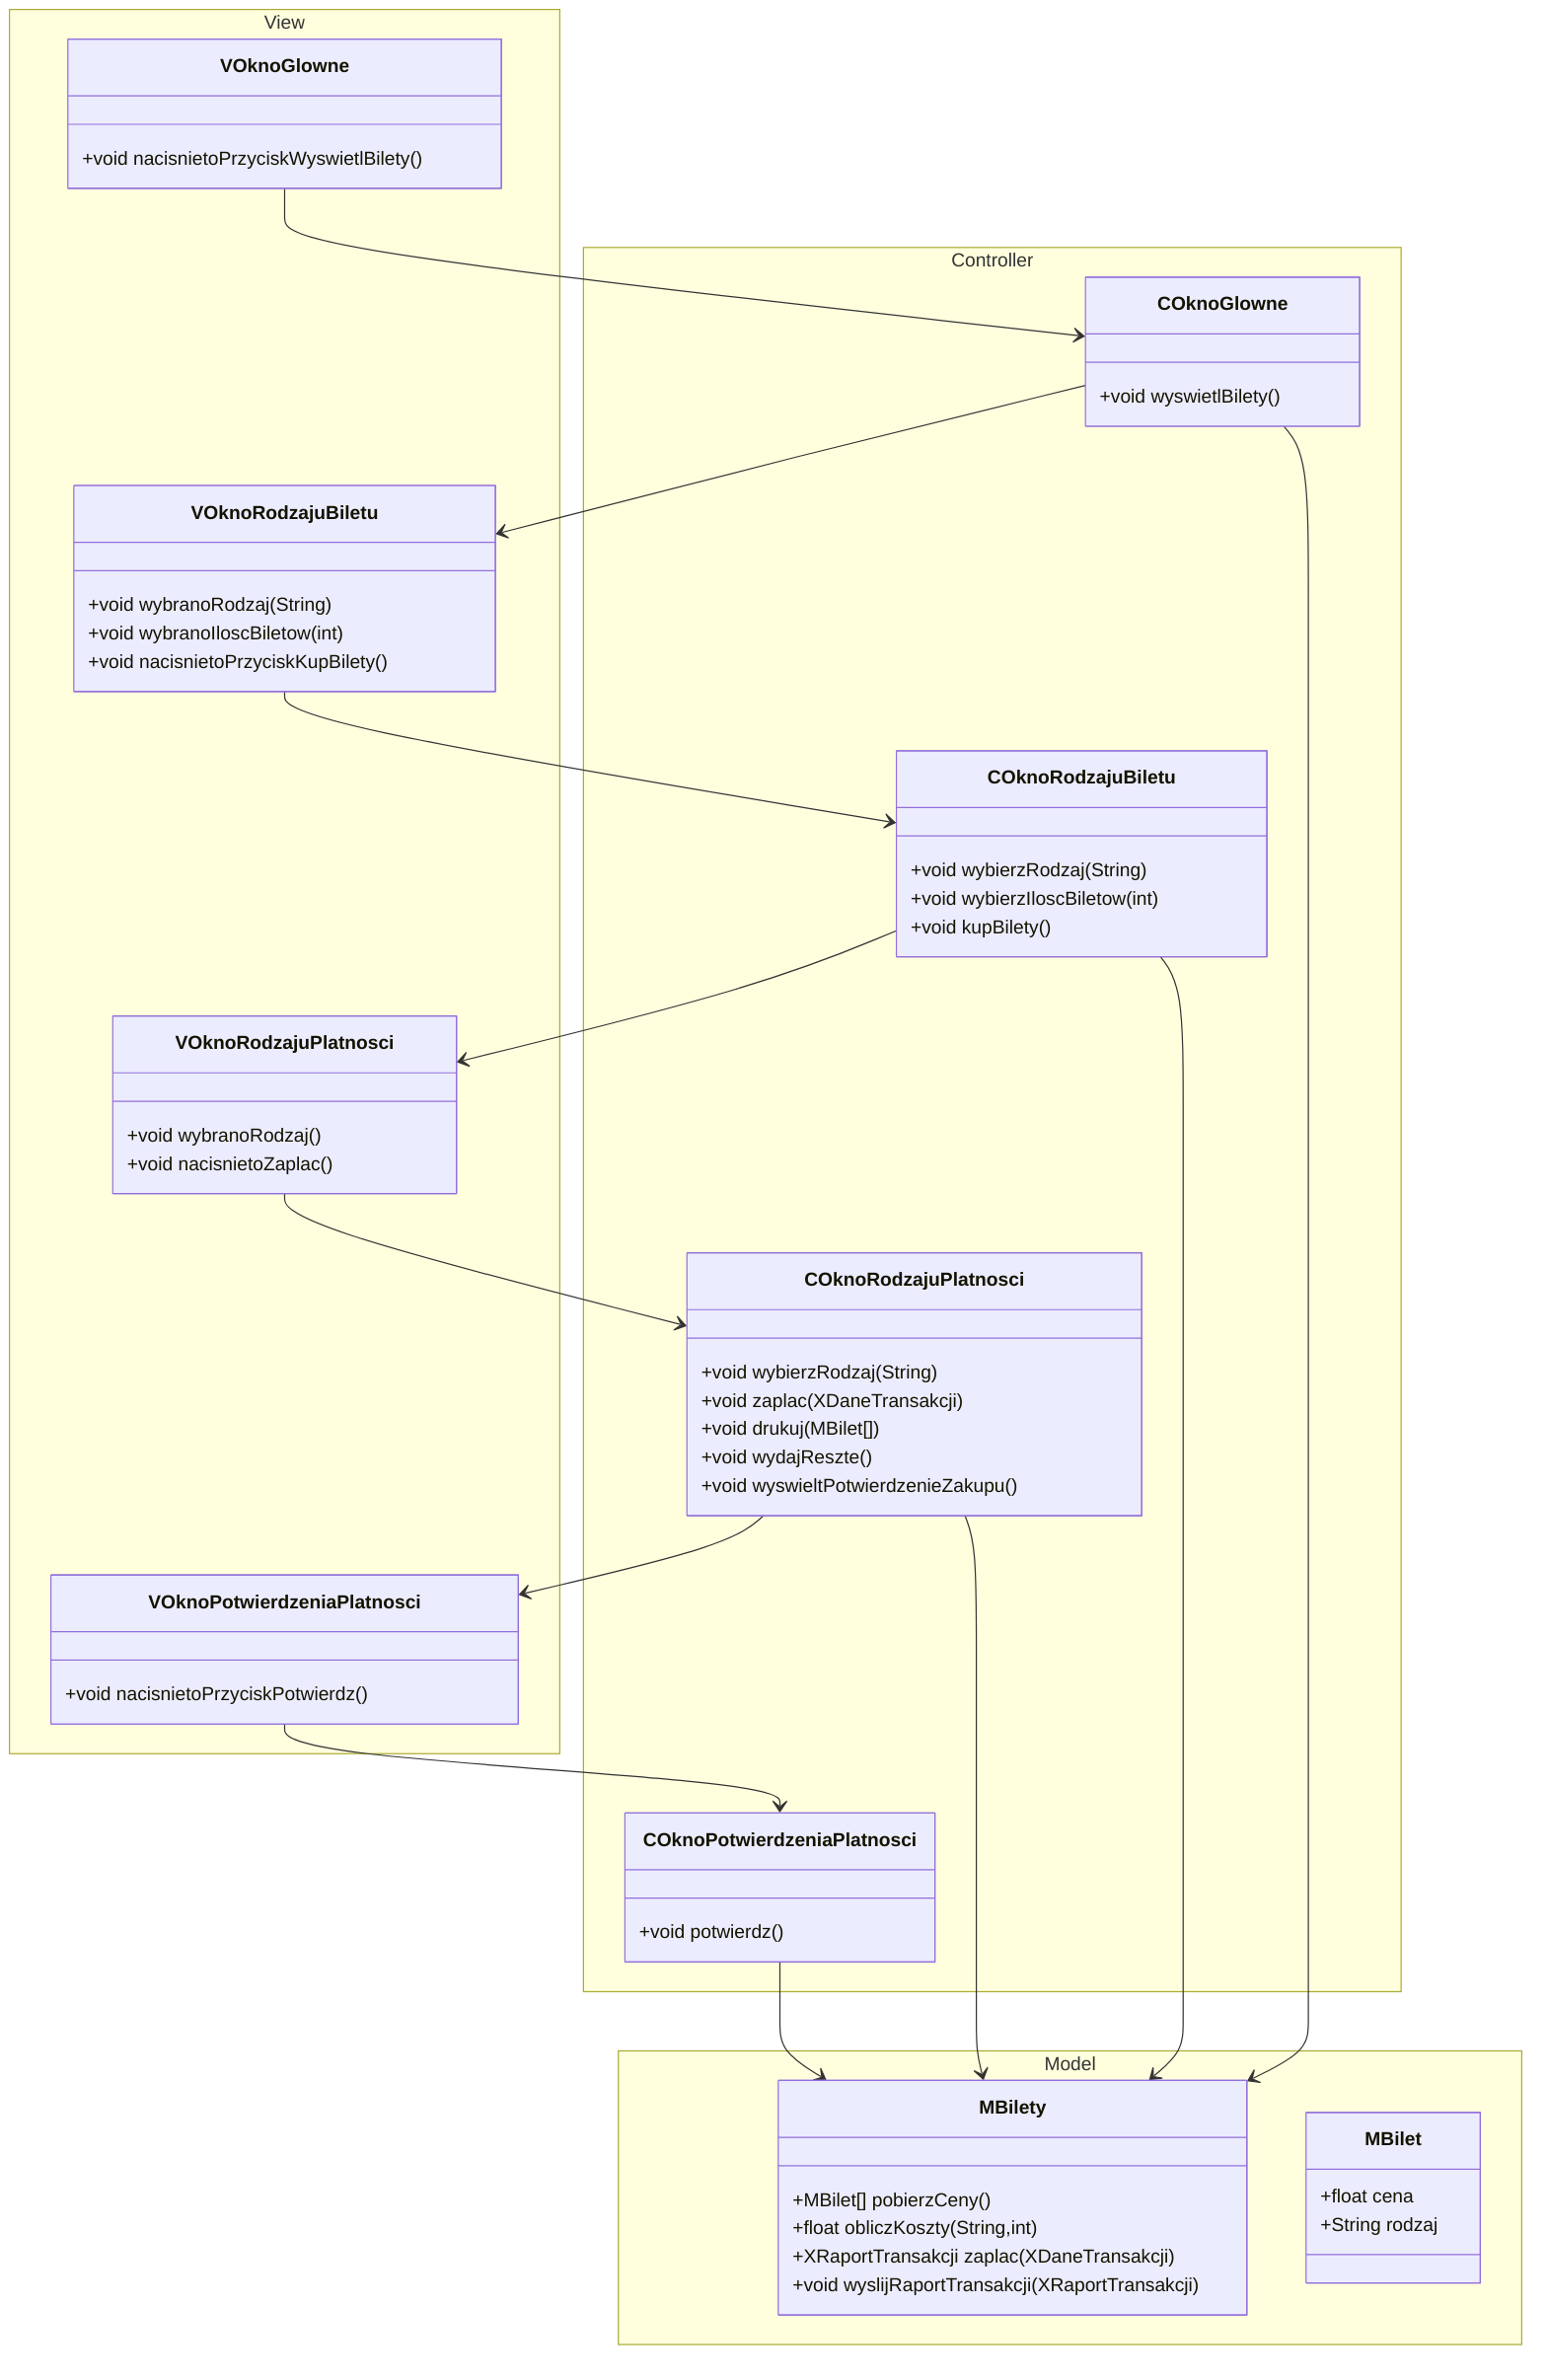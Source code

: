 classDiagram

namespace View {
    class VOknoGlowne {
        +void nacisnietoPrzyciskWyswietlBilety()
    }

    class VOknoRodzajuBiletu {
        +void wybranoRodzaj(String)
        +void wybranoIloscBiletow(int)
        +void nacisnietoPrzyciskKupBilety()
    }

    class VOknoPotwierdzeniaPlatnosci {
        +void nacisnietoPrzyciskPotwierdz()
    }

    class VOknoRodzajuPlatnosci {
        +void wybranoRodzaj()
        +void nacisnietoZaplac()
    }
}

namespace Controller {
    class COknoGlowne {
        +void wyswietlBilety()
    }

    class COknoRodzajuBiletu {
        +void wybierzRodzaj(String)
        +void wybierzIloscBiletow(int)
        +void kupBilety()
    }

    class COknoPotwierdzeniaPlatnosci {
        +void potwierdz()
    }

    class COknoRodzajuPlatnosci {
        +void wybierzRodzaj(String)
        +void zaplac(XDaneTransakcji)
        +void drukuj(MBilet[])
        +void wydajReszte()
        +void wyswieltPotwierdzenieZakupu()
    }
}

namespace Model {
    class MBilety {
        +MBilet[] pobierzCeny()
        +float obliczKoszty(String,int)
        +XRaportTransakcji zaplac(XDaneTransakcji)
        +void wyslijRaportTransakcji(XRaportTransakcji)
    }

    class MBilet {
        +float cena
        +String rodzaj
    }
}

VOknoGlowne --> COknoGlowne
VOknoPotwierdzeniaPlatnosci --> COknoPotwierdzeniaPlatnosci
VOknoRodzajuBiletu --> COknoRodzajuBiletu
VOknoRodzajuPlatnosci --> COknoRodzajuPlatnosci

COknoGlowne --> VOknoRodzajuBiletu
COknoRodzajuBiletu --> VOknoRodzajuPlatnosci
COknoRodzajuPlatnosci --> VOknoPotwierdzeniaPlatnosci

COknoGlowne --> MBilety
COknoRodzajuBiletu --> MBilety
COknoPotwierdzeniaPlatnosci --> MBilety
COknoRodzajuPlatnosci --> MBilety